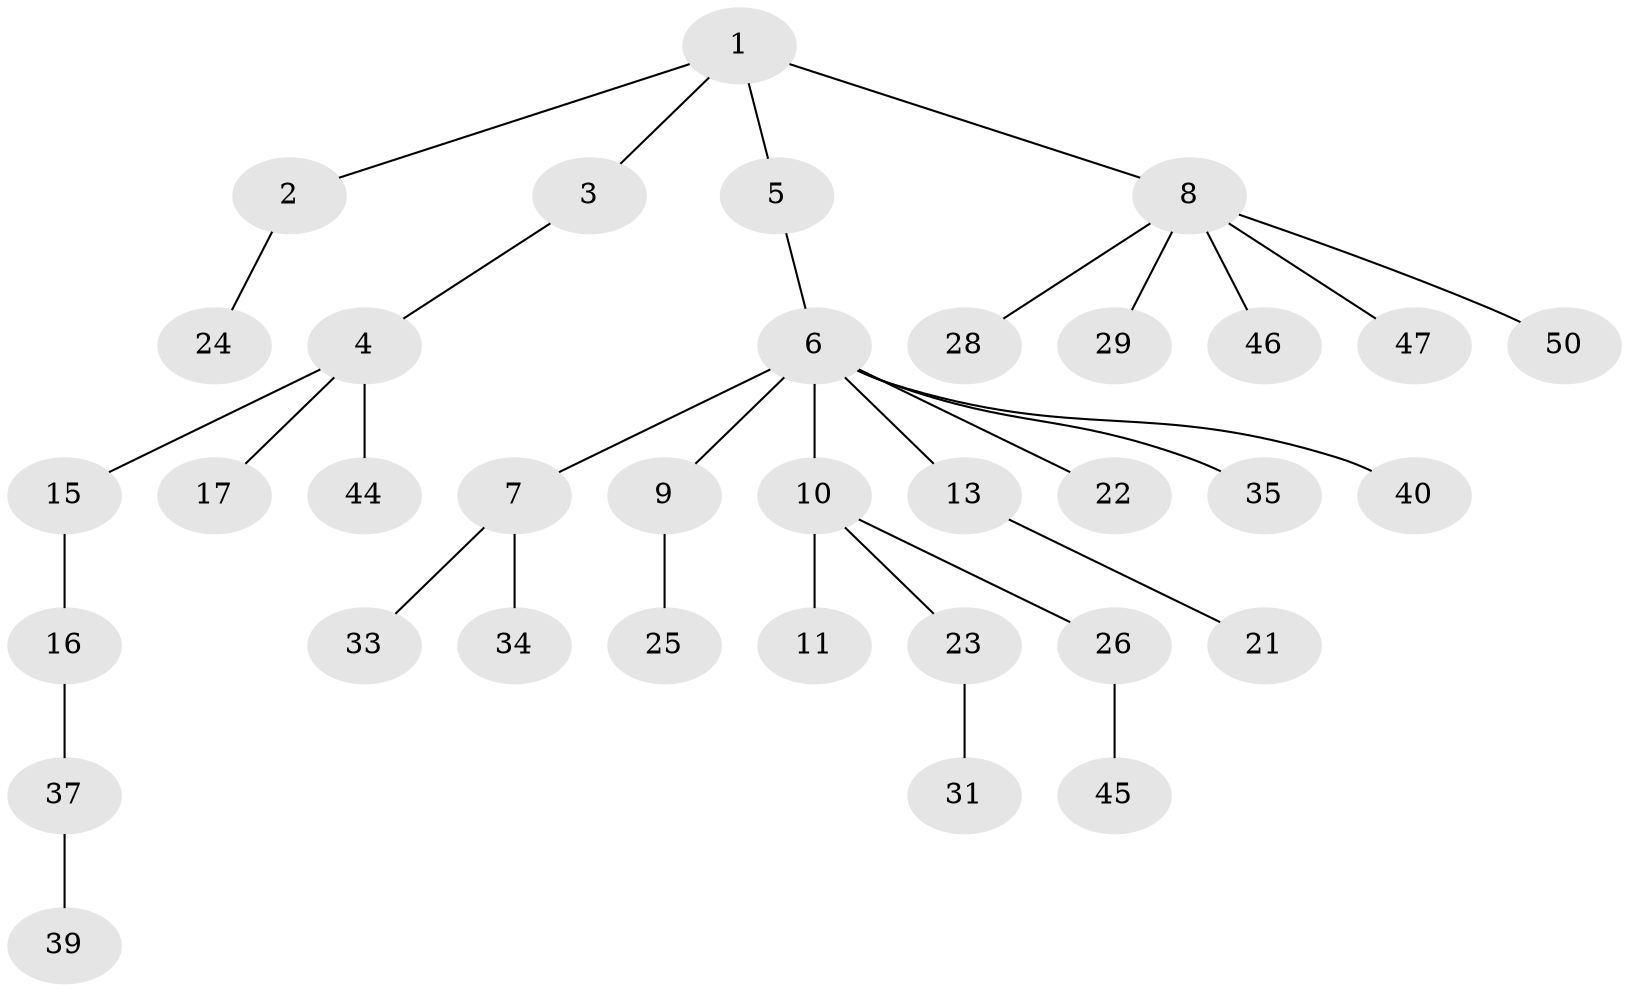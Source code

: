 // Generated by graph-tools (version 1.1) at 2025/52/02/27/25 19:52:11]
// undirected, 35 vertices, 34 edges
graph export_dot {
graph [start="1"]
  node [color=gray90,style=filled];
  1;
  2 [super="+19"];
  3 [super="+27"];
  4 [super="+38"];
  5 [super="+30"];
  6 [super="+12"];
  7;
  8 [super="+18"];
  9 [super="+32"];
  10 [super="+43"];
  11 [super="+14"];
  13 [super="+20"];
  15 [super="+36"];
  16;
  17;
  21;
  22;
  23 [super="+48"];
  24;
  25 [super="+42"];
  26 [super="+41"];
  28 [super="+49"];
  29;
  31;
  33;
  34;
  35;
  37;
  39;
  40;
  44;
  45;
  46 [super="+51"];
  47;
  50;
  1 -- 2;
  1 -- 3;
  1 -- 5;
  1 -- 8;
  2 -- 24;
  3 -- 4;
  4 -- 15;
  4 -- 17;
  4 -- 44;
  5 -- 6;
  6 -- 7;
  6 -- 9;
  6 -- 10;
  6 -- 13;
  6 -- 22;
  6 -- 35;
  6 -- 40;
  7 -- 33;
  7 -- 34;
  8 -- 28;
  8 -- 29;
  8 -- 50;
  8 -- 46;
  8 -- 47;
  9 -- 25;
  10 -- 11;
  10 -- 23;
  10 -- 26;
  13 -- 21;
  15 -- 16;
  16 -- 37;
  23 -- 31;
  26 -- 45;
  37 -- 39;
}
